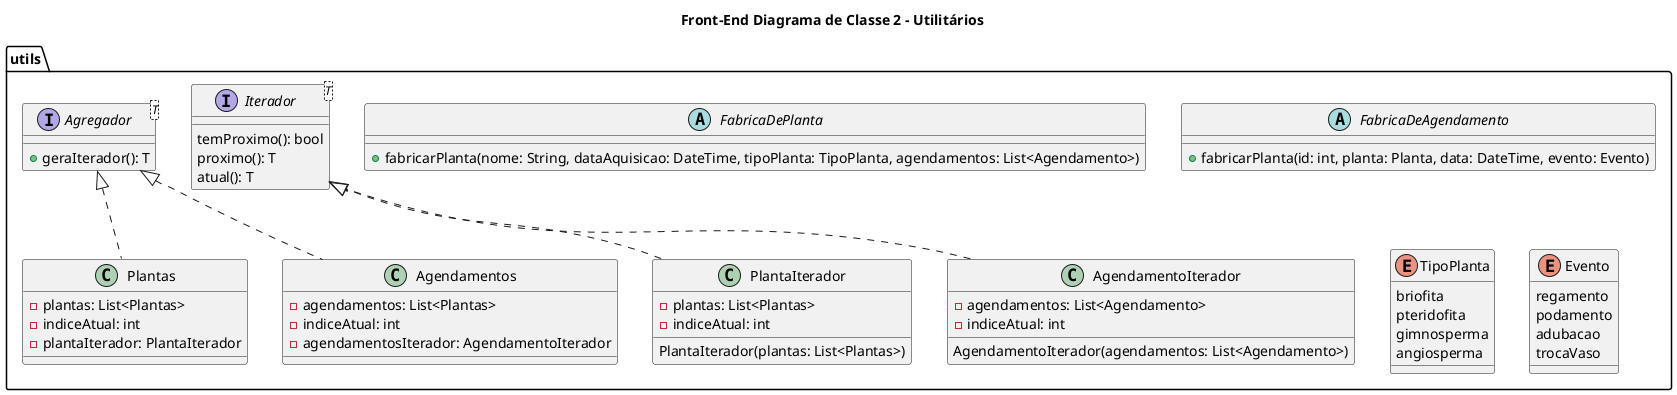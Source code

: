 @startuml Diagrama_Classe_2
title Front-End Diagrama de Classe 2 - Utilitários

package utils {
  abstract class FabricaDePlanta {
    +fabricarPlanta(nome: String, dataAquisicao: DateTime, tipoPlanta: TipoPlanta, agendamentos: List<Agendamento>)
  }

  abstract class FabricaDeAgendamento {
    +fabricarPlanta(id: int, planta: Planta, data: DateTime, evento: Evento)
  }

  enum TipoPlanta {
    briofita
    pteridofita
    gimnosperma
    angiosperma
  }

  enum Evento {
    regamento
    podamento
    adubacao
    trocaVaso
  }

  interface Iterador<T> {
    temProximo(): bool
    proximo(): T
    atual(): T
  }

  class PlantaIterador {
    -plantas: List<Plantas>
    -indiceAtual: int
    PlantaIterador(plantas: List<Plantas>)
  }

  class AgendamentoIterador {
    -agendamentos: List<Agendamento>
    -indiceAtual: int
    AgendamentoIterador(agendamentos: List<Agendamento>)
  }

  interface Agregador<T> {
    +geraIterador(): T
  }

  class Plantas {
    -plantas: List<Plantas>
    -indiceAtual: int
    -plantaIterador: PlantaIterador
  }

  class Agendamentos {
    -agendamentos: List<Plantas>
    -indiceAtual: int
    -agendamentosIterador: AgendamentoIterador
  }

  Iterador <|.. PlantaIterador
  Iterador <|.. AgendamentoIterador

  Agregador <|.. Plantas
  Agregador <|.. Agendamentos
}
@enduml
